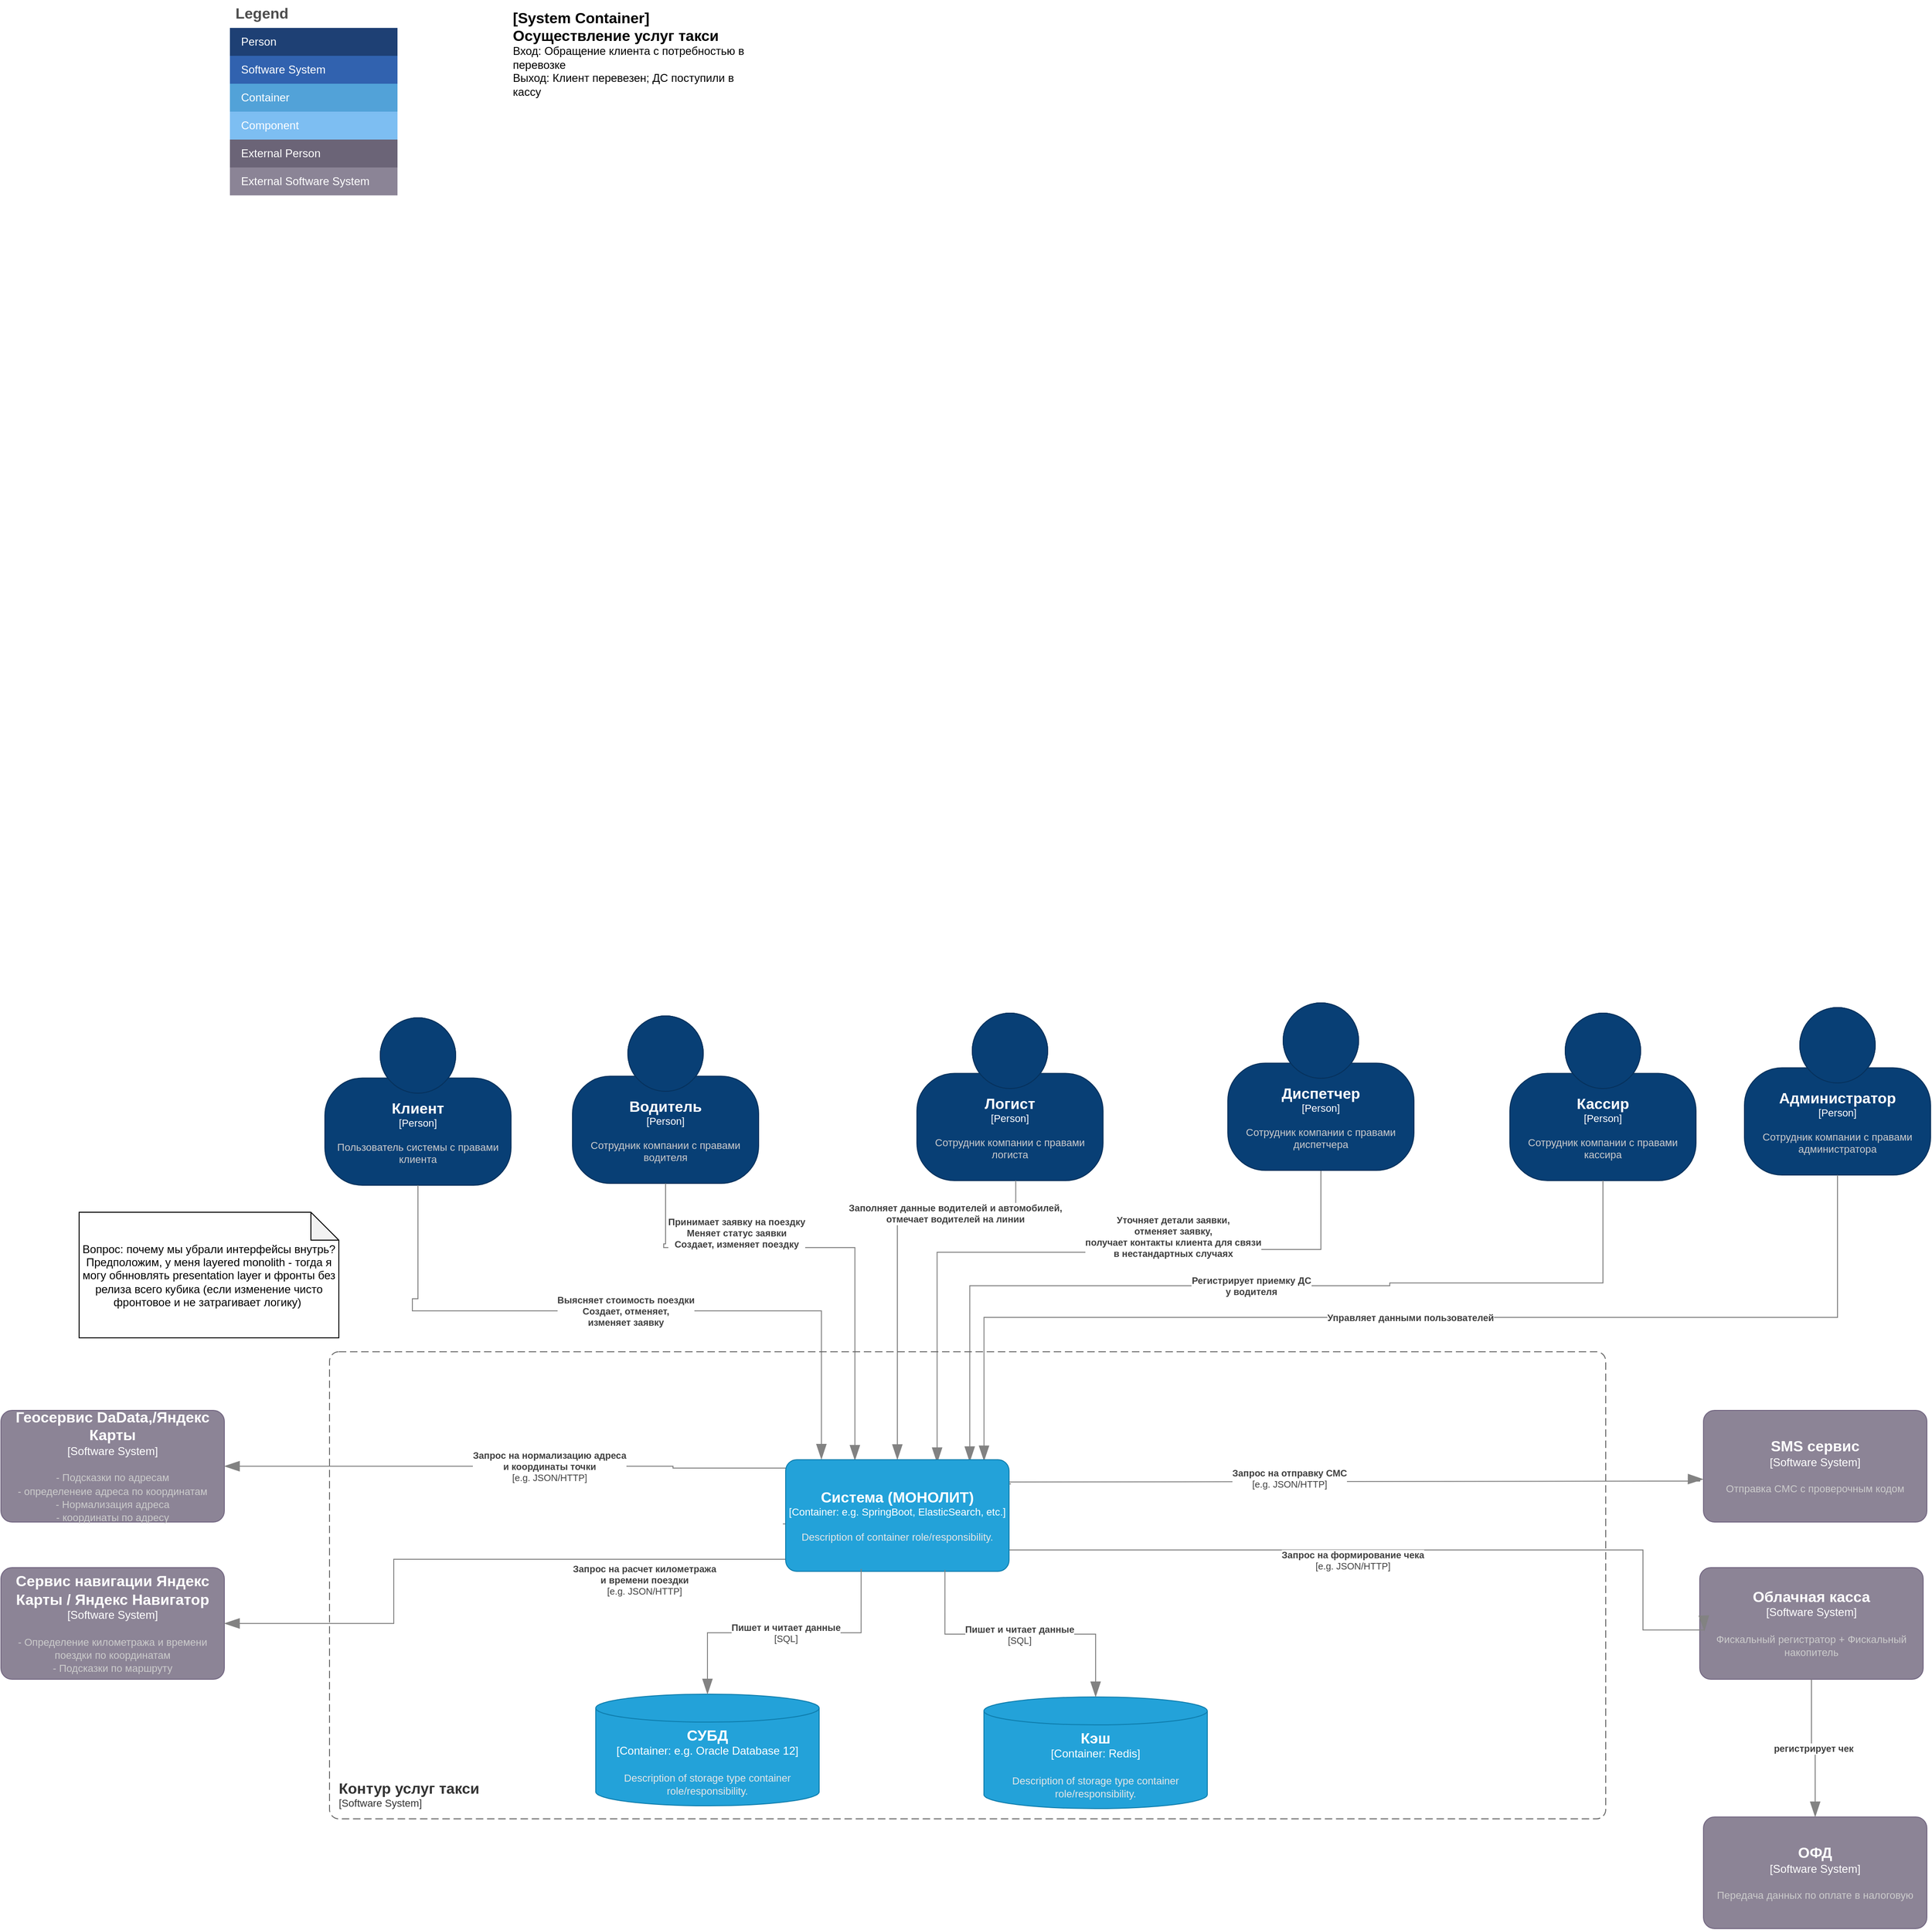 <mxfile version="21.6.1" type="device">
  <diagram name="Страница 1" id="irrtsRAduKJBv-SsSoP3">
    <mxGraphModel dx="2554" dy="1382" grid="0" gridSize="10" guides="1" tooltips="1" connect="1" arrows="1" fold="1" page="0" pageScale="1" pageWidth="1169" pageHeight="827" math="0" shadow="0">
      <root>
        <mxCell id="0" />
        <mxCell id="1" parent="0" />
        <object placeholders="1" c4Name="Клиент" c4Type="Person" c4Description="Пользователь системы с правами клиента" label="&lt;font style=&quot;font-size: 16px&quot;&gt;&lt;b&gt;%c4Name%&lt;/b&gt;&lt;/font&gt;&lt;div&gt;[%c4Type%]&lt;/div&gt;&lt;br&gt;&lt;div&gt;&lt;font style=&quot;font-size: 11px&quot;&gt;&lt;font color=&quot;#cccccc&quot;&gt;%c4Description%&lt;/font&gt;&lt;/div&gt;" id="TEX-8CLVhGWCbGM7AQRM-1">
          <mxCell style="html=1;fontSize=11;dashed=0;whiteSpace=wrap;fillColor=#083F75;strokeColor=#06315C;fontColor=#ffffff;shape=mxgraph.c4.person2;align=center;metaEdit=1;points=[[0.5,0,0],[1,0.5,0],[1,0.75,0],[0.75,1,0],[0.5,1,0],[0.25,1,0],[0,0.75,0],[0,0.5,0]];resizable=0;" vertex="1" parent="1">
            <mxGeometry x="-539" y="954" width="200" height="180" as="geometry" />
          </mxCell>
        </object>
        <object placeholders="1" c4Name="Геосервис DaData,/Яндекс Карты" c4Type="Software System" c4Description="- Подсказки по адресам&#xa;- определенеие адреса по координатам&#xa;- Нормализация адреса&#xa;- координаты по адресу" label="&lt;font style=&quot;font-size: 16px&quot;&gt;&lt;b&gt;%c4Name%&lt;/b&gt;&lt;/font&gt;&lt;div&gt;[%c4Type%]&lt;/div&gt;&lt;br&gt;&lt;div&gt;&lt;font style=&quot;font-size: 11px&quot;&gt;&lt;font color=&quot;#cccccc&quot;&gt;%c4Description%&lt;/font&gt;&lt;/div&gt;" id="TEX-8CLVhGWCbGM7AQRM-2">
          <mxCell style="rounded=1;whiteSpace=wrap;html=1;labelBackgroundColor=none;fillColor=#8C8496;fontColor=#ffffff;align=center;arcSize=10;strokeColor=#736782;metaEdit=1;resizable=0;points=[[0.25,0,0],[0.5,0,0],[0.75,0,0],[1,0.25,0],[1,0.5,0],[1,0.75,0],[0.75,1,0],[0.5,1,0],[0.25,1,0],[0,0.75,0],[0,0.5,0],[0,0.25,0]];" vertex="1" parent="1">
            <mxGeometry x="-887" y="1376" width="240" height="120" as="geometry" />
          </mxCell>
        </object>
        <mxCell id="TEX-8CLVhGWCbGM7AQRM-3" value="Legend" style="shape=table;startSize=30;container=1;collapsible=0;childLayout=tableLayout;fontSize=16;align=left;verticalAlign=top;fillColor=none;strokeColor=none;fontColor=#4D4D4D;fontStyle=1;spacingLeft=6;spacing=0;resizable=0;" vertex="1" parent="1">
          <mxGeometry x="-641" y="-140" width="180" height="210" as="geometry" />
        </mxCell>
        <mxCell id="TEX-8CLVhGWCbGM7AQRM-4" value="" style="shape=tableRow;horizontal=0;startSize=0;swimlaneHead=0;swimlaneBody=0;strokeColor=inherit;top=0;left=0;bottom=0;right=0;collapsible=0;dropTarget=0;fillColor=none;points=[[0,0.5],[1,0.5]];portConstraint=eastwest;fontSize=12;" vertex="1" parent="TEX-8CLVhGWCbGM7AQRM-3">
          <mxGeometry y="30" width="180" height="30" as="geometry" />
        </mxCell>
        <mxCell id="TEX-8CLVhGWCbGM7AQRM-5" value="Person" style="shape=partialRectangle;html=1;whiteSpace=wrap;connectable=0;strokeColor=inherit;overflow=hidden;fillColor=#1E4074;top=0;left=0;bottom=0;right=0;pointerEvents=1;fontSize=12;align=left;fontColor=#FFFFFF;gradientColor=none;spacingLeft=10;spacingRight=4;" vertex="1" parent="TEX-8CLVhGWCbGM7AQRM-4">
          <mxGeometry width="180" height="30" as="geometry">
            <mxRectangle width="180" height="30" as="alternateBounds" />
          </mxGeometry>
        </mxCell>
        <mxCell id="TEX-8CLVhGWCbGM7AQRM-6" value="" style="shape=tableRow;horizontal=0;startSize=0;swimlaneHead=0;swimlaneBody=0;strokeColor=inherit;top=0;left=0;bottom=0;right=0;collapsible=0;dropTarget=0;fillColor=none;points=[[0,0.5],[1,0.5]];portConstraint=eastwest;fontSize=12;" vertex="1" parent="TEX-8CLVhGWCbGM7AQRM-3">
          <mxGeometry y="60" width="180" height="30" as="geometry" />
        </mxCell>
        <mxCell id="TEX-8CLVhGWCbGM7AQRM-7" value="Software System" style="shape=partialRectangle;html=1;whiteSpace=wrap;connectable=0;strokeColor=inherit;overflow=hidden;fillColor=#3162AF;top=0;left=0;bottom=0;right=0;pointerEvents=1;fontSize=12;align=left;fontColor=#FFFFFF;gradientColor=none;spacingLeft=10;spacingRight=4;" vertex="1" parent="TEX-8CLVhGWCbGM7AQRM-6">
          <mxGeometry width="180" height="30" as="geometry">
            <mxRectangle width="180" height="30" as="alternateBounds" />
          </mxGeometry>
        </mxCell>
        <mxCell id="TEX-8CLVhGWCbGM7AQRM-8" value="" style="shape=tableRow;horizontal=0;startSize=0;swimlaneHead=0;swimlaneBody=0;strokeColor=inherit;top=0;left=0;bottom=0;right=0;collapsible=0;dropTarget=0;fillColor=none;points=[[0,0.5],[1,0.5]];portConstraint=eastwest;fontSize=12;" vertex="1" parent="TEX-8CLVhGWCbGM7AQRM-3">
          <mxGeometry y="90" width="180" height="30" as="geometry" />
        </mxCell>
        <mxCell id="TEX-8CLVhGWCbGM7AQRM-9" value="Container" style="shape=partialRectangle;html=1;whiteSpace=wrap;connectable=0;strokeColor=inherit;overflow=hidden;fillColor=#52a2d8;top=0;left=0;bottom=0;right=0;pointerEvents=1;fontSize=12;align=left;fontColor=#FFFFFF;gradientColor=none;spacingLeft=10;spacingRight=4;" vertex="1" parent="TEX-8CLVhGWCbGM7AQRM-8">
          <mxGeometry width="180" height="30" as="geometry">
            <mxRectangle width="180" height="30" as="alternateBounds" />
          </mxGeometry>
        </mxCell>
        <mxCell id="TEX-8CLVhGWCbGM7AQRM-10" value="" style="shape=tableRow;horizontal=0;startSize=0;swimlaneHead=0;swimlaneBody=0;strokeColor=inherit;top=0;left=0;bottom=0;right=0;collapsible=0;dropTarget=0;fillColor=none;points=[[0,0.5],[1,0.5]];portConstraint=eastwest;fontSize=12;" vertex="1" parent="TEX-8CLVhGWCbGM7AQRM-3">
          <mxGeometry y="120" width="180" height="30" as="geometry" />
        </mxCell>
        <mxCell id="TEX-8CLVhGWCbGM7AQRM-11" value="Component" style="shape=partialRectangle;html=1;whiteSpace=wrap;connectable=0;strokeColor=inherit;overflow=hidden;fillColor=#7dbef2;top=0;left=0;bottom=0;right=0;pointerEvents=1;fontSize=12;align=left;fontColor=#FFFFFF;gradientColor=none;spacingLeft=10;spacingRight=4;" vertex="1" parent="TEX-8CLVhGWCbGM7AQRM-10">
          <mxGeometry width="180" height="30" as="geometry">
            <mxRectangle width="180" height="30" as="alternateBounds" />
          </mxGeometry>
        </mxCell>
        <mxCell id="TEX-8CLVhGWCbGM7AQRM-12" value="" style="shape=tableRow;horizontal=0;startSize=0;swimlaneHead=0;swimlaneBody=0;strokeColor=inherit;top=0;left=0;bottom=0;right=0;collapsible=0;dropTarget=0;fillColor=none;points=[[0,0.5],[1,0.5]];portConstraint=eastwest;fontSize=12;" vertex="1" parent="TEX-8CLVhGWCbGM7AQRM-3">
          <mxGeometry y="150" width="180" height="30" as="geometry" />
        </mxCell>
        <mxCell id="TEX-8CLVhGWCbGM7AQRM-13" value="External Person" style="shape=partialRectangle;html=1;whiteSpace=wrap;connectable=0;strokeColor=inherit;overflow=hidden;fillColor=#6b6477;top=0;left=0;bottom=0;right=0;pointerEvents=1;fontSize=12;align=left;fontColor=#FFFFFF;gradientColor=none;spacingLeft=10;spacingRight=4;" vertex="1" parent="TEX-8CLVhGWCbGM7AQRM-12">
          <mxGeometry width="180" height="30" as="geometry">
            <mxRectangle width="180" height="30" as="alternateBounds" />
          </mxGeometry>
        </mxCell>
        <mxCell id="TEX-8CLVhGWCbGM7AQRM-14" value="" style="shape=tableRow;horizontal=0;startSize=0;swimlaneHead=0;swimlaneBody=0;strokeColor=inherit;top=0;left=0;bottom=0;right=0;collapsible=0;dropTarget=0;fillColor=none;points=[[0,0.5],[1,0.5]];portConstraint=eastwest;fontSize=12;" vertex="1" parent="TEX-8CLVhGWCbGM7AQRM-3">
          <mxGeometry y="180" width="180" height="30" as="geometry" />
        </mxCell>
        <mxCell id="TEX-8CLVhGWCbGM7AQRM-15" value="External Software System" style="shape=partialRectangle;html=1;whiteSpace=wrap;connectable=0;strokeColor=inherit;overflow=hidden;fillColor=#8b8496;top=0;left=0;bottom=0;right=0;pointerEvents=1;fontSize=12;align=left;fontColor=#FFFFFF;gradientColor=none;spacingLeft=10;spacingRight=4;" vertex="1" parent="TEX-8CLVhGWCbGM7AQRM-14">
          <mxGeometry width="180" height="30" as="geometry">
            <mxRectangle width="180" height="30" as="alternateBounds" />
          </mxGeometry>
        </mxCell>
        <object placeholders="1" c4Name="[System Container] Осуществление услуг такси" c4Type="ContainerScopeBoundary" c4Description="Вход: Обращение клиента с потребностью в перевозке&#xa;Выход: Клиент перевезен; ДС поступили в кассу" label="&lt;font style=&quot;font-size: 16px&quot;&gt;&lt;b&gt;&lt;div style=&quot;text-align: left&quot;&gt;%c4Name%&lt;/div&gt;&lt;/b&gt;&lt;/font&gt;&lt;div style=&quot;text-align: left&quot;&gt;%c4Description%&lt;/div&gt;" id="TEX-8CLVhGWCbGM7AQRM-16">
          <mxCell style="text;html=1;strokeColor=none;fillColor=none;align=left;verticalAlign=top;whiteSpace=wrap;rounded=0;metaEdit=1;allowArrows=0;resizable=1;rotatable=0;connectable=0;recursiveResize=0;expand=0;pointerEvents=0;points=[[0.25,0,0],[0.5,0,0],[0.75,0,0],[1,0.25,0],[1,0.5,0],[1,0.75,0],[0.75,1,0],[0.5,1,0],[0.25,1,0],[0,0.75,0],[0,0.5,0],[0,0.25,0]];" vertex="1" parent="1">
            <mxGeometry x="-339" y="-137" width="260" height="40" as="geometry" />
          </mxCell>
        </object>
        <object placeholders="1" c4Type="Relationship" c4Description="Уточняет детали заявки, &#xa;отменяет заявку, &#xa;получает контакты клиента для связи  &#xa;в нестандартных случаях" label="&lt;div style=&quot;text-align: left&quot;&gt;&lt;div style=&quot;text-align: center&quot;&gt;&lt;b&gt;%c4Description%&lt;/b&gt;&lt;/div&gt;" id="TEX-8CLVhGWCbGM7AQRM-17">
          <mxCell style="endArrow=blockThin;html=1;fontSize=10;fontColor=#404040;strokeWidth=1;endFill=1;strokeColor=#828282;elbow=vertical;metaEdit=1;endSize=14;startSize=14;jumpStyle=arc;jumpSize=16;rounded=0;edgeStyle=orthogonalEdgeStyle;entryX=0.678;entryY=0.028;entryDx=0;entryDy=0;entryPerimeter=0;exitX=0.5;exitY=1;exitDx=0;exitDy=0;exitPerimeter=0;startArrow=none;startFill=0;" edge="1" parent="1" source="TEX-8CLVhGWCbGM7AQRM-19" target="TEX-8CLVhGWCbGM7AQRM-38">
            <mxGeometry x="-0.328" y="-14" width="240" relative="1" as="geometry">
              <mxPoint x="-225" y="664" as="sourcePoint" />
              <mxPoint x="476" y="945" as="targetPoint" />
              <Array as="points">
                <mxPoint x="531" y="1203" />
                <mxPoint x="282" y="1203" />
                <mxPoint x="282" y="1206" />
                <mxPoint x="119" y="1206" />
              </Array>
              <mxPoint as="offset" />
            </mxGeometry>
          </mxCell>
        </object>
        <object placeholders="1" c4Name="Сервис навигации Яндекс Карты / Яндекс Навигатор" c4Type="Software System" c4Description="- Определение километража и времени поездки по координатам &#xa;- Подсказки по маршруту" label="&lt;font style=&quot;font-size: 16px&quot;&gt;&lt;b&gt;%c4Name%&lt;/b&gt;&lt;/font&gt;&lt;div&gt;[%c4Type%]&lt;/div&gt;&lt;br&gt;&lt;div&gt;&lt;font style=&quot;font-size: 11px&quot;&gt;&lt;font color=&quot;#cccccc&quot;&gt;%c4Description%&lt;/font&gt;&lt;/div&gt;" id="TEX-8CLVhGWCbGM7AQRM-18">
          <mxCell style="rounded=1;whiteSpace=wrap;html=1;labelBackgroundColor=none;fillColor=#8C8496;fontColor=#ffffff;align=center;arcSize=10;strokeColor=#736782;metaEdit=1;resizable=0;points=[[0.25,0,0],[0.5,0,0],[0.75,0,0],[1,0.25,0],[1,0.5,0],[1,0.75,0],[0.75,1,0],[0.5,1,0],[0.25,1,0],[0,0.75,0],[0,0.5,0],[0,0.25,0]];" vertex="1" parent="1">
            <mxGeometry x="-887" y="1545" width="240" height="120" as="geometry" />
          </mxCell>
        </object>
        <object placeholders="1" c4Name="Диспетчер" c4Type="Person" c4Description="Сотрудник компании с правами диспетчера" label="&lt;font style=&quot;font-size: 16px&quot;&gt;&lt;b&gt;%c4Name%&lt;/b&gt;&lt;/font&gt;&lt;div&gt;[%c4Type%]&lt;/div&gt;&lt;br&gt;&lt;div&gt;&lt;font style=&quot;font-size: 11px&quot;&gt;&lt;font color=&quot;#cccccc&quot;&gt;%c4Description%&lt;/font&gt;&lt;/div&gt;" id="TEX-8CLVhGWCbGM7AQRM-19">
          <mxCell style="html=1;fontSize=11;dashed=0;whiteSpace=wrap;fillColor=#083F75;strokeColor=#06315C;fontColor=#ffffff;shape=mxgraph.c4.person2;align=center;metaEdit=1;points=[[0.5,0,0],[1,0.5,0],[1,0.75,0],[0.75,1,0],[0.5,1,0],[0.25,1,0],[0,0.75,0],[0,0.5,0]];resizable=0;" vertex="1" parent="1">
            <mxGeometry x="431" y="938" width="200" height="180" as="geometry" />
          </mxCell>
        </object>
        <object placeholders="1" c4Name="Водитель" c4Type="Person" c4Description="Сотрудник компании с правами водителя" label="&lt;font style=&quot;font-size: 16px&quot;&gt;&lt;b&gt;%c4Name%&lt;/b&gt;&lt;/font&gt;&lt;div&gt;[%c4Type%]&lt;/div&gt;&lt;br&gt;&lt;div&gt;&lt;font style=&quot;font-size: 11px&quot;&gt;&lt;font color=&quot;#cccccc&quot;&gt;%c4Description%&lt;/font&gt;&lt;/div&gt;" id="TEX-8CLVhGWCbGM7AQRM-20">
          <mxCell style="html=1;fontSize=11;dashed=0;whiteSpace=wrap;fillColor=#083F75;strokeColor=#06315C;fontColor=#ffffff;shape=mxgraph.c4.person2;align=center;metaEdit=1;points=[[0.5,0,0],[1,0.5,0],[1,0.75,0],[0.75,1,0],[0.5,1,0],[0.25,1,0],[0,0.75,0],[0,0.5,0]];resizable=0;" vertex="1" parent="1">
            <mxGeometry x="-273" y="952" width="200" height="180" as="geometry" />
          </mxCell>
        </object>
        <object placeholders="1" c4Type="Relationship" c4Description="Принимает заявку на поездку&#xa;Меняет статус заявки&#xa;Создает, изменяет поездку" label="&lt;div style=&quot;text-align: left&quot;&gt;&lt;div style=&quot;text-align: center&quot;&gt;&lt;b&gt;%c4Description%&lt;/b&gt;&lt;/div&gt;" id="TEX-8CLVhGWCbGM7AQRM-21">
          <mxCell style="endArrow=blockThin;html=1;fontSize=10;fontColor=#404040;strokeWidth=1;endFill=1;strokeColor=#828282;elbow=vertical;metaEdit=1;endSize=14;startSize=14;jumpStyle=arc;jumpSize=16;rounded=0;edgeStyle=orthogonalEdgeStyle;entryX=0.31;entryY=0.006;entryDx=0;entryDy=0;entryPerimeter=0;exitX=0.5;exitY=1;exitDx=0;exitDy=0;exitPerimeter=0;" edge="1" parent="1" source="TEX-8CLVhGWCbGM7AQRM-20" target="TEX-8CLVhGWCbGM7AQRM-38">
            <mxGeometry x="-0.41" y="16" width="240" relative="1" as="geometry">
              <mxPoint x="108" y="485" as="sourcePoint" />
              <mxPoint x="8" y="950" as="targetPoint" />
              <mxPoint as="offset" />
              <Array as="points">
                <mxPoint x="-173" y="1197" />
                <mxPoint x="-175" y="1197" />
                <mxPoint x="-175" y="1201" />
                <mxPoint x="30" y="1201" />
              </Array>
            </mxGeometry>
          </mxCell>
        </object>
        <object placeholders="1" c4Name="Логист" c4Type="Person" c4Description="Сотрудник компании с правами логиста" label="&lt;font style=&quot;font-size: 16px&quot;&gt;&lt;b&gt;%c4Name%&lt;/b&gt;&lt;/font&gt;&lt;div&gt;[%c4Type%]&lt;/div&gt;&lt;br&gt;&lt;div&gt;&lt;font style=&quot;font-size: 11px&quot;&gt;&lt;font color=&quot;#cccccc&quot;&gt;%c4Description%&lt;/font&gt;&lt;/div&gt;" id="TEX-8CLVhGWCbGM7AQRM-22">
          <mxCell style="html=1;fontSize=11;dashed=0;whiteSpace=wrap;fillColor=#083F75;strokeColor=#06315C;fontColor=#ffffff;shape=mxgraph.c4.person2;align=center;metaEdit=1;points=[[0.5,0,0],[1,0.5,0],[1,0.75,0],[0.75,1,0],[0.5,1,0],[0.25,1,0],[0,0.75,0],[0,0.5,0]];resizable=0;" vertex="1" parent="1">
            <mxGeometry x="97" y="949" width="200" height="180" as="geometry" />
          </mxCell>
        </object>
        <object placeholders="1" c4Name="Облачная касса " c4Type="Software System" c4Description="Фискальный регистратор + Фискальный накопитель" label="&lt;font style=&quot;font-size: 16px&quot;&gt;&lt;b&gt;%c4Name%&lt;/b&gt;&lt;/font&gt;&lt;div&gt;[%c4Type%]&lt;/div&gt;&lt;br&gt;&lt;div&gt;&lt;font style=&quot;font-size: 11px&quot;&gt;&lt;font color=&quot;#cccccc&quot;&gt;%c4Description%&lt;/font&gt;&lt;/div&gt;" id="TEX-8CLVhGWCbGM7AQRM-23">
          <mxCell style="rounded=1;whiteSpace=wrap;html=1;labelBackgroundColor=none;fillColor=#8C8496;fontColor=#ffffff;align=center;arcSize=10;strokeColor=#736782;metaEdit=1;resizable=0;points=[[0.25,0,0],[0.5,0,0],[0.75,0,0],[1,0.25,0],[1,0.5,0],[1,0.75,0],[0.75,1,0],[0.5,1,0],[0.25,1,0],[0,0.75,0],[0,0.5,0],[0,0.25,0]];" vertex="1" parent="1">
            <mxGeometry x="938" y="1545" width="240" height="120" as="geometry" />
          </mxCell>
        </object>
        <object placeholders="1" c4Name="ОФД" c4Type="Software System" c4Description="Передача данных по оплате в налоговую" label="&lt;font style=&quot;font-size: 16px&quot;&gt;&lt;b&gt;%c4Name%&lt;/b&gt;&lt;/font&gt;&lt;div&gt;[%c4Type%]&lt;/div&gt;&lt;br&gt;&lt;div&gt;&lt;font style=&quot;font-size: 11px&quot;&gt;&lt;font color=&quot;#cccccc&quot;&gt;%c4Description%&lt;/font&gt;&lt;/div&gt;" id="TEX-8CLVhGWCbGM7AQRM-24">
          <mxCell style="rounded=1;whiteSpace=wrap;html=1;labelBackgroundColor=none;fillColor=#8C8496;fontColor=#ffffff;align=center;arcSize=10;strokeColor=#736782;metaEdit=1;resizable=0;points=[[0.25,0,0],[0.5,0,0],[0.75,0,0],[1,0.25,0],[1,0.5,0],[1,0.75,0],[0.75,1,0],[0.5,1,0],[0.25,1,0],[0,0.75,0],[0,0.5,0],[0,0.25,0]];" vertex="1" parent="1">
            <mxGeometry x="942" y="1813" width="240" height="120" as="geometry" />
          </mxCell>
        </object>
        <object placeholders="1" c4Type="Relationship" c4Description="регистрирует чек " label="&lt;div style=&quot;text-align: left&quot;&gt;&lt;div style=&quot;text-align: center&quot;&gt;&lt;b&gt;%c4Description%&lt;/b&gt;&lt;/div&gt;" id="TEX-8CLVhGWCbGM7AQRM-25">
          <mxCell style="endArrow=none;html=1;fontSize=10;fontColor=#404040;strokeWidth=1;endFill=1;strokeColor=#828282;elbow=vertical;metaEdit=1;endSize=14;startSize=14;jumpStyle=arc;jumpSize=16;rounded=0;edgeStyle=orthogonalEdgeStyle;entryX=0.5;entryY=1;entryDx=0;entryDy=0;entryPerimeter=0;startArrow=blockThin;startFill=1;exitX=0.5;exitY=0;exitDx=0;exitDy=0;exitPerimeter=0;" edge="1" parent="1" source="TEX-8CLVhGWCbGM7AQRM-24" target="TEX-8CLVhGWCbGM7AQRM-23">
            <mxGeometry x="-0.002" width="240" relative="1" as="geometry">
              <mxPoint x="805" y="1199" as="sourcePoint" />
              <mxPoint x="1045" y="1199" as="targetPoint" />
              <mxPoint as="offset" />
            </mxGeometry>
          </mxCell>
        </object>
        <object placeholders="1" c4Type="Relationship" c4Description="Заполняет данные водителей и автомобилей,&#xa; отмечает водителей на линии" label="&lt;div style=&quot;text-align: left&quot;&gt;&lt;div style=&quot;text-align: center&quot;&gt;&lt;b&gt;%c4Description%&lt;/b&gt;&lt;/div&gt;" id="TEX-8CLVhGWCbGM7AQRM-26">
          <mxCell style="endArrow=blockThin;html=1;fontSize=10;fontColor=#404040;strokeWidth=1;endFill=1;strokeColor=#828282;elbow=vertical;metaEdit=1;endSize=14;startSize=14;jumpStyle=arc;jumpSize=16;rounded=0;edgeStyle=orthogonalEdgeStyle;exitX=0.531;exitY=0.999;exitDx=0;exitDy=0;exitPerimeter=0;entryX=0.5;entryY=0;entryDx=0;entryDy=0;entryPerimeter=0;" edge="1" parent="1" source="TEX-8CLVhGWCbGM7AQRM-22" target="TEX-8CLVhGWCbGM7AQRM-38">
            <mxGeometry x="-0.53" width="240" relative="1" as="geometry">
              <mxPoint x="256" y="695" as="sourcePoint" />
              <mxPoint x="87" y="1417" as="targetPoint" />
              <Array as="points">
                <mxPoint x="203" y="1164" />
                <mxPoint x="76" y="1164" />
              </Array>
              <mxPoint as="offset" />
            </mxGeometry>
          </mxCell>
        </object>
        <object placeholders="1" c4Name="Кассир" c4Type="Person" c4Description="Сотрудник компании с правами кассира" label="&lt;font style=&quot;font-size: 16px&quot;&gt;&lt;b&gt;%c4Name%&lt;/b&gt;&lt;/font&gt;&lt;div&gt;[%c4Type%]&lt;/div&gt;&lt;br&gt;&lt;div&gt;&lt;font style=&quot;font-size: 11px&quot;&gt;&lt;font color=&quot;#cccccc&quot;&gt;%c4Description%&lt;/font&gt;&lt;/div&gt;" id="TEX-8CLVhGWCbGM7AQRM-27">
          <mxCell style="html=1;fontSize=11;dashed=0;whiteSpace=wrap;fillColor=#083F75;strokeColor=#06315C;fontColor=#ffffff;shape=mxgraph.c4.person2;align=center;metaEdit=1;points=[[0.5,0,0],[1,0.5,0],[1,0.75,0],[0.75,1,0],[0.5,1,0],[0.25,1,0],[0,0.75,0],[0,0.5,0]];resizable=0;" vertex="1" parent="1">
            <mxGeometry x="734" y="949" width="200" height="180" as="geometry" />
          </mxCell>
        </object>
        <object placeholders="1" c4Type="Relationship" c4Description="Регистрирует приемку ДС&#xa;у водителя" label="&lt;div style=&quot;text-align: left&quot;&gt;&lt;div style=&quot;text-align: center&quot;&gt;&lt;b&gt;%c4Description%&lt;/b&gt;&lt;/div&gt;" id="TEX-8CLVhGWCbGM7AQRM-28">
          <mxCell style="endArrow=blockThin;html=1;fontSize=10;fontColor=#404040;strokeWidth=1;endFill=1;strokeColor=#828282;elbow=vertical;metaEdit=1;endSize=14;startSize=14;jumpStyle=arc;jumpSize=16;rounded=0;exitX=0.5;exitY=1;exitDx=0;exitDy=0;exitPerimeter=0;edgeStyle=orthogonalEdgeStyle;entryX=0.824;entryY=0.019;entryDx=0;entryDy=0;entryPerimeter=0;" edge="1" parent="1" source="TEX-8CLVhGWCbGM7AQRM-27" target="TEX-8CLVhGWCbGM7AQRM-38">
            <mxGeometry width="240" relative="1" as="geometry">
              <mxPoint x="144" y="597" as="sourcePoint" />
              <mxPoint x="555.44" y="947.72" as="targetPoint" />
              <Array as="points">
                <mxPoint x="834" y="1239" />
                <mxPoint x="605" y="1239" />
                <mxPoint x="605" y="1242" />
                <mxPoint x="154" y="1242" />
              </Array>
            </mxGeometry>
          </mxCell>
        </object>
        <object placeholders="1" c4Type="Relationship" c4Description="Выясняет стоимость поездки&#xa;Создает, отменяет, &#xa;изменяет заявку" label="&lt;div style=&quot;text-align: left&quot;&gt;&lt;div style=&quot;text-align: center&quot;&gt;&lt;b&gt;%c4Description%&lt;/b&gt;&lt;/div&gt;" id="TEX-8CLVhGWCbGM7AQRM-29">
          <mxCell style="endArrow=blockThin;html=1;fontSize=10;fontColor=#404040;strokeWidth=1;endFill=1;strokeColor=#828282;elbow=vertical;metaEdit=1;endSize=14;startSize=14;jumpStyle=arc;jumpSize=16;rounded=0;edgeStyle=orthogonalEdgeStyle;exitX=0.5;exitY=1;exitDx=0;exitDy=0;exitPerimeter=0;entryX=0.16;entryY=-0.003;entryDx=0;entryDy=0;entryPerimeter=0;" edge="1" parent="1" source="TEX-8CLVhGWCbGM7AQRM-1" target="TEX-8CLVhGWCbGM7AQRM-38">
            <mxGeometry width="240" relative="1" as="geometry">
              <mxPoint x="-313" y="427" as="sourcePoint" />
              <mxPoint x="-547" y="950" as="targetPoint" />
              <Array as="points">
                <mxPoint x="-439" y="1256" />
                <mxPoint x="-445" y="1256" />
                <mxPoint x="-445" y="1269" />
                <mxPoint x="-6" y="1269" />
              </Array>
            </mxGeometry>
          </mxCell>
        </object>
        <object placeholders="1" c4Name="Контур услуг такси" c4Type="SystemScopeBoundary" c4Application="Software System" label="&lt;font style=&quot;font-size: 16px&quot;&gt;&lt;b&gt;&lt;div style=&quot;text-align: left&quot;&gt;%c4Name%&lt;/div&gt;&lt;/b&gt;&lt;/font&gt;&lt;div style=&quot;text-align: left&quot;&gt;[%c4Application%]&lt;/div&gt;" id="TEX-8CLVhGWCbGM7AQRM-30">
          <mxCell style="rounded=1;fontSize=11;whiteSpace=wrap;html=1;dashed=1;arcSize=20;fillColor=none;strokeColor=#666666;fontColor=#333333;labelBackgroundColor=none;align=left;verticalAlign=bottom;labelBorderColor=none;spacingTop=0;spacing=10;dashPattern=8 4;metaEdit=1;rotatable=0;perimeter=rectanglePerimeter;noLabel=0;labelPadding=0;allowArrows=0;connectable=0;expand=0;recursiveResize=0;editable=1;pointerEvents=0;absoluteArcSize=1;points=[[0.25,0,0],[0.5,0,0],[0.75,0,0],[1,0.25,0],[1,0.5,0],[1,0.75,0],[0.75,1,0],[0.5,1,0],[0.25,1,0],[0,0.75,0],[0,0.5,0],[0,0.25,0]];" vertex="1" parent="1">
            <mxGeometry x="-534" y="1313" width="1371" height="502" as="geometry" />
          </mxCell>
        </object>
        <object placeholders="1" c4Name="SMS сервис" c4Type="Software System" c4Description="Отправка СМС с проверочным кодом" label="&lt;font style=&quot;font-size: 16px&quot;&gt;&lt;b&gt;%c4Name%&lt;/b&gt;&lt;/font&gt;&lt;div&gt;[%c4Type%]&lt;/div&gt;&lt;br&gt;&lt;div&gt;&lt;font style=&quot;font-size: 11px&quot;&gt;&lt;font color=&quot;#cccccc&quot;&gt;%c4Description%&lt;/font&gt;&lt;/div&gt;" id="TEX-8CLVhGWCbGM7AQRM-31">
          <mxCell style="rounded=1;whiteSpace=wrap;html=1;labelBackgroundColor=none;fillColor=#8C8496;fontColor=#ffffff;align=center;arcSize=10;strokeColor=#736782;metaEdit=1;resizable=0;points=[[0.25,0,0],[0.5,0,0],[0.75,0,0],[1,0.25,0],[1,0.5,0],[1,0.75,0],[0.75,1,0],[0.5,1,0],[0.25,1,0],[0,0.75,0],[0,0.5,0],[0,0.25,0]];" vertex="1" parent="1">
            <mxGeometry x="942" y="1376" width="240" height="120" as="geometry" />
          </mxCell>
        </object>
        <object placeholders="1" c4Name="Администратор" c4Type="Person" c4Description="Сотрудник компании с правами администратора" label="&lt;font style=&quot;font-size: 16px&quot;&gt;&lt;b&gt;%c4Name%&lt;/b&gt;&lt;/font&gt;&lt;div&gt;[%c4Type%]&lt;/div&gt;&lt;br&gt;&lt;div&gt;&lt;font style=&quot;font-size: 11px&quot;&gt;&lt;font color=&quot;#cccccc&quot;&gt;%c4Description%&lt;/font&gt;&lt;/div&gt;" id="TEX-8CLVhGWCbGM7AQRM-32">
          <mxCell style="html=1;fontSize=11;dashed=0;whiteSpace=wrap;fillColor=#083F75;strokeColor=#06315C;fontColor=#ffffff;shape=mxgraph.c4.person2;align=center;metaEdit=1;points=[[0.5,0,0],[1,0.5,0],[1,0.75,0],[0.75,1,0],[0.5,1,0],[0.25,1,0],[0,0.75,0],[0,0.5,0]];resizable=0;" vertex="1" parent="1">
            <mxGeometry x="986" y="943" width="200" height="180" as="geometry" />
          </mxCell>
        </object>
        <object placeholders="1" c4Type="Relationship" c4Technology="e.g. JSON/HTTP" c4Description="Запрос на расчет километража&#xa;и времени поездки" label="&lt;div style=&quot;text-align: left&quot;&gt;&lt;div style=&quot;text-align: center&quot;&gt;&lt;b&gt;%c4Description%&lt;/b&gt;&lt;/div&gt;&lt;div style=&quot;text-align: center&quot;&gt;[%c4Technology%]&lt;/div&gt;&lt;/div&gt;" id="TEX-8CLVhGWCbGM7AQRM-33">
          <mxCell style="endArrow=blockThin;html=1;fontSize=10;fontColor=#404040;strokeWidth=1;endFill=1;strokeColor=#828282;elbow=vertical;metaEdit=1;endSize=14;startSize=14;jumpStyle=arc;jumpSize=16;rounded=0;edgeStyle=orthogonalEdgeStyle;" edge="1" parent="1" target="TEX-8CLVhGWCbGM7AQRM-18">
            <mxGeometry x="-0.454" y="22" width="240" relative="1" as="geometry">
              <mxPoint x="-47" y="1498" as="sourcePoint" />
              <mxPoint x="-41" y="1913" as="targetPoint" />
              <mxPoint as="offset" />
              <Array as="points">
                <mxPoint x="-43" y="1498" />
                <mxPoint x="-43" y="1536" />
                <mxPoint x="-465" y="1536" />
                <mxPoint x="-465" y="1605" />
              </Array>
            </mxGeometry>
          </mxCell>
        </object>
        <object placeholders="1" c4Type="Relationship" c4Technology="e.g. JSON/HTTP" c4Description="Запрос на нормализацию адреса&#xa;и координаты точки" label="&lt;div style=&quot;text-align: left&quot;&gt;&lt;div style=&quot;text-align: center&quot;&gt;&lt;b&gt;%c4Description%&lt;/b&gt;&lt;/div&gt;&lt;div style=&quot;text-align: center&quot;&gt;[%c4Technology%]&lt;/div&gt;&lt;/div&gt;" id="TEX-8CLVhGWCbGM7AQRM-34">
          <mxCell style="endArrow=blockThin;html=1;fontSize=10;fontColor=#404040;strokeWidth=1;endFill=1;strokeColor=#828282;elbow=vertical;metaEdit=1;endSize=14;startSize=14;jumpStyle=arc;jumpSize=16;rounded=0;edgeStyle=orthogonalEdgeStyle;exitX=-0.015;exitY=0.375;exitDx=0;exitDy=0;exitPerimeter=0;entryX=1;entryY=0.5;entryDx=0;entryDy=0;entryPerimeter=0;" edge="1" parent="1" target="TEX-8CLVhGWCbGM7AQRM-2">
            <mxGeometry width="240" relative="1" as="geometry">
              <mxPoint x="16.12" y="1471" as="sourcePoint" />
              <mxPoint x="-821.0" y="1380.96" as="targetPoint" />
              <Array as="points">
                <mxPoint x="16" y="1438" />
                <mxPoint x="-165" y="1438" />
                <mxPoint x="-165" y="1436" />
              </Array>
            </mxGeometry>
          </mxCell>
        </object>
        <object placeholders="1" c4Type="Relationship" c4Technology="e.g. JSON/HTTP" c4Description="Запрос на отправку СМС" label="&lt;div style=&quot;text-align: left&quot;&gt;&lt;div style=&quot;text-align: center&quot;&gt;&lt;b&gt;%c4Description%&lt;/b&gt;&lt;/div&gt;&lt;div style=&quot;text-align: center&quot;&gt;[%c4Technology%]&lt;/div&gt;&lt;/div&gt;" id="TEX-8CLVhGWCbGM7AQRM-35">
          <mxCell style="endArrow=blockThin;html=1;fontSize=10;fontColor=#404040;strokeWidth=1;endFill=1;strokeColor=#828282;elbow=vertical;metaEdit=1;endSize=14;startSize=14;jumpStyle=arc;jumpSize=16;rounded=0;edgeStyle=orthogonalEdgeStyle;entryX=-0.001;entryY=0.617;entryDx=0;entryDy=0;entryPerimeter=0;" edge="1" parent="1" target="TEX-8CLVhGWCbGM7AQRM-31">
            <mxGeometry x="-0.071" y="4" width="240" relative="1" as="geometry">
              <mxPoint x="198" y="1455" as="sourcePoint" />
              <mxPoint x="-635" y="1744" as="targetPoint" />
              <Array as="points">
                <mxPoint x="154" y="1455" />
                <mxPoint x="154" y="1453" />
                <mxPoint x="867" y="1453" />
                <mxPoint x="867" y="1452" />
                <mxPoint x="938" y="1452" />
              </Array>
              <mxPoint as="offset" />
            </mxGeometry>
          </mxCell>
        </object>
        <object placeholders="1" c4Type="Relationship" c4Technology="e.g. JSON/HTTP" c4Description="Запрос на формирование чека" label="&lt;div style=&quot;text-align: left&quot;&gt;&lt;div style=&quot;text-align: center&quot;&gt;&lt;b&gt;%c4Description%&lt;/b&gt;&lt;/div&gt;&lt;div style=&quot;text-align: center&quot;&gt;[%c4Technology%]&lt;/div&gt;&lt;/div&gt;" id="TEX-8CLVhGWCbGM7AQRM-36">
          <mxCell style="endArrow=blockThin;html=1;fontSize=10;fontColor=#404040;strokeWidth=1;endFill=1;strokeColor=#828282;elbow=vertical;metaEdit=1;endSize=14;startSize=14;jumpStyle=arc;jumpSize=16;rounded=0;edgeStyle=orthogonalEdgeStyle;exitX=0.983;exitY=0.825;exitDx=0;exitDy=0;exitPerimeter=0;entryX=0.021;entryY=0.567;entryDx=0;entryDy=0;entryPerimeter=0;" edge="1" parent="1" source="TEX-8CLVhGWCbGM7AQRM-38" target="TEX-8CLVhGWCbGM7AQRM-23">
            <mxGeometry x="-0.106" y="-11" width="240" relative="1" as="geometry">
              <mxPoint x="113.04" y="1506" as="sourcePoint" />
              <mxPoint x="1127" y="1656.04" as="targetPoint" />
              <Array as="points">
                <mxPoint x="192" y="1526" />
                <mxPoint x="877" y="1526" />
                <mxPoint x="877" y="1612" />
              </Array>
              <mxPoint as="offset" />
            </mxGeometry>
          </mxCell>
        </object>
        <object placeholders="1" c4Type="Relationship" c4Description="Управляет данными пользователей" label="&lt;div style=&quot;text-align: left&quot;&gt;&lt;div style=&quot;text-align: center&quot;&gt;&lt;b&gt;%c4Description%&lt;/b&gt;&lt;/div&gt;" id="TEX-8CLVhGWCbGM7AQRM-37">
          <mxCell style="endArrow=blockThin;html=1;fontSize=10;fontColor=#404040;strokeWidth=1;endFill=1;strokeColor=#828282;elbow=vertical;metaEdit=1;endSize=14;startSize=14;jumpStyle=arc;jumpSize=16;rounded=0;edgeStyle=orthogonalEdgeStyle;exitX=0.5;exitY=1;exitDx=0;exitDy=0;exitPerimeter=0;entryX=0.888;entryY=0.011;entryDx=0;entryDy=0;entryPerimeter=0;" edge="1" parent="1" source="TEX-8CLVhGWCbGM7AQRM-32" target="TEX-8CLVhGWCbGM7AQRM-38">
            <mxGeometry width="240" relative="1" as="geometry">
              <mxPoint x="871" y="683" as="sourcePoint" />
              <mxPoint x="938" y="950" as="targetPoint" />
            </mxGeometry>
          </mxCell>
        </object>
        <object placeholders="1" c4Name="Система (МОНОЛИТ)" c4Type="Container" c4Technology="e.g. SpringBoot, ElasticSearch, etc." c4Description="Description of container role/responsibility." label="&lt;font style=&quot;font-size: 16px&quot;&gt;&lt;b&gt;%c4Name%&lt;/b&gt;&lt;/font&gt;&lt;div&gt;[%c4Type%: %c4Technology%]&lt;/div&gt;&lt;br&gt;&lt;div&gt;&lt;font style=&quot;font-size: 11px&quot;&gt;&lt;font color=&quot;#E6E6E6&quot;&gt;%c4Description%&lt;/font&gt;&lt;/div&gt;" id="TEX-8CLVhGWCbGM7AQRM-38">
          <mxCell style="rounded=1;whiteSpace=wrap;html=1;fontSize=11;labelBackgroundColor=none;fillColor=#23A2D9;fontColor=#ffffff;align=center;arcSize=10;strokeColor=#0E7DAD;metaEdit=1;resizable=0;points=[[0.25,0,0],[0.5,0,0],[0.75,0,0],[1,0.25,0],[1,0.5,0],[1,0.75,0],[0.75,1,0],[0.5,1,0],[0.25,1,0],[0,0.75,0],[0,0.5,0],[0,0.25,0]];" vertex="1" parent="1">
            <mxGeometry x="-44" y="1429" width="240" height="120" as="geometry" />
          </mxCell>
        </object>
        <object placeholders="1" c4Name="СУБД" c4Type="Container" c4Technology="e.g. Oracle Database 12" c4Description="Description of storage type container role/responsibility." label="&lt;font style=&quot;font-size: 16px&quot;&gt;&lt;b&gt;%c4Name%&lt;/b&gt;&lt;/font&gt;&lt;div&gt;[%c4Type%:&amp;nbsp;%c4Technology%]&lt;/div&gt;&lt;br&gt;&lt;div&gt;&lt;font style=&quot;font-size: 11px&quot;&gt;&lt;font color=&quot;#E6E6E6&quot;&gt;%c4Description%&lt;/font&gt;&lt;/div&gt;" id="TEX-8CLVhGWCbGM7AQRM-39">
          <mxCell style="shape=cylinder3;size=15;whiteSpace=wrap;html=1;boundedLbl=1;rounded=0;labelBackgroundColor=none;fillColor=#23A2D9;fontSize=12;fontColor=#ffffff;align=center;strokeColor=#0E7DAD;metaEdit=1;points=[[0.5,0,0],[1,0.25,0],[1,0.5,0],[1,0.75,0],[0.5,1,0],[0,0.75,0],[0,0.5,0],[0,0.25,0]];resizable=0;" vertex="1" parent="1">
            <mxGeometry x="-248" y="1681" width="240" height="120" as="geometry" />
          </mxCell>
        </object>
        <object placeholders="1" c4Type="Relationship" c4Technology="SQL" c4Description="Пишет и читает данные" label="&lt;div style=&quot;text-align: left&quot;&gt;&lt;div style=&quot;text-align: center&quot;&gt;&lt;b&gt;%c4Description%&lt;/b&gt;&lt;/div&gt;&lt;div style=&quot;text-align: center&quot;&gt;[%c4Technology%]&lt;/div&gt;&lt;/div&gt;" id="TEX-8CLVhGWCbGM7AQRM-40">
          <mxCell style="endArrow=blockThin;html=1;fontSize=10;fontColor=#404040;strokeWidth=1;endFill=1;strokeColor=#828282;elbow=vertical;metaEdit=1;endSize=14;startSize=14;jumpStyle=arc;jumpSize=16;rounded=0;edgeStyle=orthogonalEdgeStyle;exitX=0.338;exitY=0.978;exitDx=0;exitDy=0;exitPerimeter=0;" edge="1" parent="1" source="TEX-8CLVhGWCbGM7AQRM-38" target="TEX-8CLVhGWCbGM7AQRM-39">
            <mxGeometry width="240" relative="1" as="geometry">
              <mxPoint x="-783" y="1352" as="sourcePoint" />
              <mxPoint x="-543" y="1352" as="targetPoint" />
            </mxGeometry>
          </mxCell>
        </object>
        <object placeholders="1" c4Name="Кэш" c4Type="Container" c4Technology="Redis" c4Description="Description of storage type container role/responsibility." label="&lt;font style=&quot;font-size: 16px&quot;&gt;&lt;b&gt;%c4Name%&lt;/b&gt;&lt;/font&gt;&lt;div&gt;[%c4Type%:&amp;nbsp;%c4Technology%]&lt;/div&gt;&lt;br&gt;&lt;div&gt;&lt;font style=&quot;font-size: 11px&quot;&gt;&lt;font color=&quot;#E6E6E6&quot;&gt;%c4Description%&lt;/font&gt;&lt;/div&gt;" id="TEX-8CLVhGWCbGM7AQRM-41">
          <mxCell style="shape=cylinder3;size=15;whiteSpace=wrap;html=1;boundedLbl=1;rounded=0;labelBackgroundColor=none;fillColor=#23A2D9;fontSize=12;fontColor=#ffffff;align=center;strokeColor=#0E7DAD;metaEdit=1;points=[[0.5,0,0],[1,0.25,0],[1,0.5,0],[1,0.75,0],[0.5,1,0],[0,0.75,0],[0,0.5,0],[0,0.25,0]];resizable=0;" vertex="1" parent="1">
            <mxGeometry x="169" y="1684" width="240" height="120" as="geometry" />
          </mxCell>
        </object>
        <object placeholders="1" c4Type="Relationship" c4Technology="SQL" c4Description="Пишет и читает данные" label="&lt;div style=&quot;text-align: left&quot;&gt;&lt;div style=&quot;text-align: center&quot;&gt;&lt;b&gt;%c4Description%&lt;/b&gt;&lt;/div&gt;&lt;div style=&quot;text-align: center&quot;&gt;[%c4Technology%]&lt;/div&gt;&lt;/div&gt;" id="TEX-8CLVhGWCbGM7AQRM-42">
          <mxCell style="endArrow=blockThin;html=1;fontSize=10;fontColor=#404040;strokeWidth=1;endFill=1;strokeColor=#828282;elbow=vertical;metaEdit=1;endSize=14;startSize=14;jumpStyle=arc;jumpSize=16;rounded=0;edgeStyle=orthogonalEdgeStyle;exitX=0.713;exitY=0.986;exitDx=0;exitDy=0;exitPerimeter=0;" edge="1" parent="1" source="TEX-8CLVhGWCbGM7AQRM-38" target="TEX-8CLVhGWCbGM7AQRM-41">
            <mxGeometry width="240" relative="1" as="geometry">
              <mxPoint x="-967" y="1413" as="sourcePoint" />
              <mxPoint x="-967" y="1519" as="targetPoint" />
            </mxGeometry>
          </mxCell>
        </object>
        <mxCell id="TEX-8CLVhGWCbGM7AQRM-43" value="Вопрос: почему мы убрали интерфейсы внутрь? Предположим, у меня layered monolith - тогда я могу обнновлять presentation layer и фронты без релиза всего кубика (если изменение чисто фронтовое и не затрагивает логику)&amp;nbsp;" style="shape=note;whiteSpace=wrap;html=1;backgroundOutline=1;darkOpacity=0.05;" vertex="1" parent="1">
          <mxGeometry x="-803" y="1163" width="279" height="135" as="geometry" />
        </mxCell>
      </root>
    </mxGraphModel>
  </diagram>
</mxfile>
